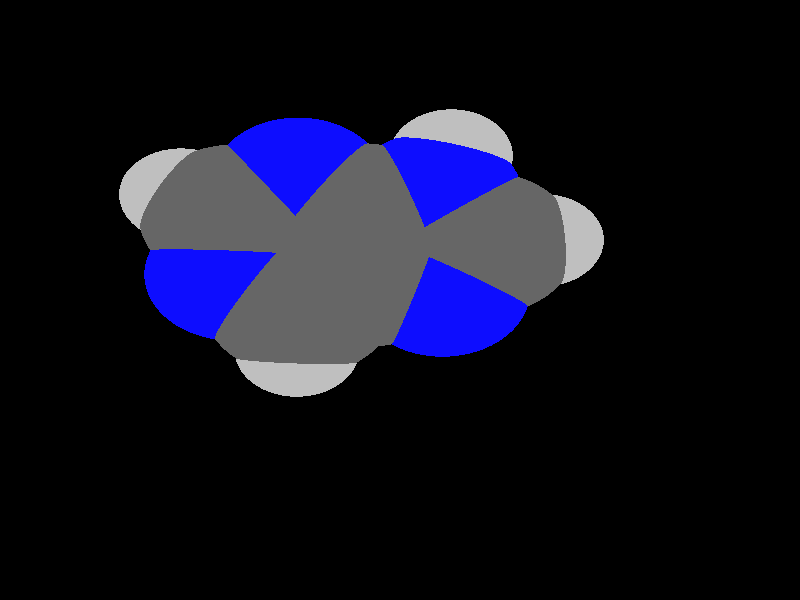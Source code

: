 global_settings {
	ambient_light rgb <0.200000002980232, 0.200000002980232, 0.200000002980232>
	max_trace_level 15
}

background { color rgb <0,0,0> }

camera {
	perspective
	location <1.79694682823486, 0.0881937095350747, 19.492623324617>
	angle 40
	up <0, 1, 0>
	right <1, 0, 0> * 1
	direction <0, 0, -1> }

light_source {
	<36.5716907871709, 32.0002284169733, 45.7146128027628>
	color rgb <1, 1, 1>
	fade_distance 91.4292256055256
	fade_power 0
	spotlight
	area_light <20, 0, 0>, <0, 0, 20>, 20, 20
	circular
	orient
	point_at <-36.5716907871709, -32.0002284169733, -45.7146128027628>
}

light_source {
	<-36.5716907871709, 32.0002284169733, -22.8573064013814>
	color rgb <0.300000011920929, 0.300000011920929, 0.300000011920929> shadowless
	fade_distance 91.4292256055256
	fade_power 0
	parallel
	point_at <36.5716907871709, -32.0002284169733, 22.8573064013814>
}

#default {
	finish {ambient 0.5 diffuse 1 specular 0.2 roughness .01 metallic 1}
}

union {
cylinder {
	<-1.25196017401012, 0.681580299987875, 0.0355750218290414>, 	<-1.22246836872062, 1.34378405752607, 0.0346939668718528>, 0.075
	pigment { rgbt <0.0500000007450581, 0.0500000007450581, 1, 0> }
}
cylinder {
	<-1.02727256499206, 0.671565213702365, 0.0292365361708388>, 	<-0.997780759702557, 1.33376897124056, 0.0283554812136503>, 0.075
	pigment { rgbt <0.0500000007450581, 0.0500000007450581, 1, 0> }
}
cylinder {
	<-1.22246836872062, 1.34378405752607, 0.0346939668718528>, 	<-1.19177528736219, 2.03296105454132, 0.0337770243104606>, 0.075
	pigment { rgbt <0.400000005960464, 0.400000005960464, 0.400000005960464, 0> }
}
cylinder {
	<-0.997780759702557, 1.33376897124056, 0.0283554812136503>, 	<-0.96708767834413, 2.02294596825581, 0.0274385386522581>, 0.075
	pigment { rgbt <0.400000005960464, 0.400000005960464, 0.400000005960464, 0> }
}
cylinder {
	<-1.07943148285316, 2.02795351139856, 0.0306077814813594>, 	<-0.520110803701753, 2.42890013823571, 0.0147953677491573>, 0.075
	pigment { rgbt <0.400000005960464, 0.400000005960464, 0.400000005960464, 0> }
}
cylinder {
	<-0.520110803701753, 2.42890013823571, 0.0147953677491573>, 	<0.0172714637486326, 2.81412030885989, -0.000396830683710155>, 0.075
	pigment { rgbt <0.0500000007450581, 0.0500000007450581, 1, 0> }
}
cylinder {
	<0.0797034974701084, 2.90769041052947, -0.00216523079248032>, 	<0.626133663463255, 2.54280929580497, -0.0175556688674009>, 0.075
	pigment { rgbt <0.0500000007450581, 0.0500000007450581, 1, 0> }
}
cylinder {
	<-0.0451605699728431, 2.7205502071903, 0.00137156942506002>, 	<0.501269596020303, 2.35566909246581, -0.0140188686498605>, 0.075
	pigment { rgbt <0.0500000007450581, 0.0500000007450581, 1, 0> }
}
cylinder {
	<0.626133663463254, 2.54280929580497, -0.0175556688674009>, 	<1.19501175184095, 2.16293848348932, -0.0335783622255598>, 0.075
	pigment { rgbt <0.400000005960464, 0.400000005960464, 0.400000005960464, 0> }
}
cylinder {
	<0.501269596020303, 2.35566909246581, -0.0140188686498605>, 	<1.07014768439799, 1.97579828015016, -0.0300415620080194>, 0.075
	pigment { rgbt <0.400000005960464, 0.400000005960464, 0.400000005960464, 0> }
}
cylinder {
	<1.13257971811947, 2.06936838181974, -0.0318099621167896>, 	<1.78921741141272, 2.29805292486749, -0.050353357380794>, 0.075
	pigment { rgbt <0.400000005960464, 0.400000005960464, 0.400000005960464, 0> }
}
cylinder {
	<1.78921741141272, 2.29805292486749, -0.050353357380794>, 	<2.42036623571993, 2.51786056301561, -0.0681769490495007>, 0.075
	pigment { rgbt <0.0500000007450581, 0.0500000007450581, 1, 0> }
}
cylinder {
	<2.42036623571993, 2.51786056301561, -0.0681769490495007>, 	<2.82068143432301, 1.97956943425101, -0.0794275747976251>, 0.075
	pigment { rgbt <0.0500000007450581, 0.0500000007450581, 1, 0> }
}
cylinder {
	<2.82068143432301, 1.97956943425101, -0.0794275747976251>, 	<3.23710657154008, 1.41961578287645, -0.0911309609975226>, 0.075
	pigment { rgbt <0.400000005960464, 0.400000005960464, 0.400000005960464, 0> }
}
cylinder {
	<3.33308829371066, 1.36099454551571, -0.0938345769958283>, 	<2.9830190915523, 0.787361832340368, -0.0839165505773807>, 0.075
	pigment { rgbt <0.400000005960464, 0.400000005960464, 0.400000005960464, 0> }
}
cylinder {
	<3.1411248493695, 1.47823702023719, -0.088427344999217>, 	<2.79105564721115, 0.904604307061842, -0.0785093185807694>, 0.075
	pigment { rgbt <0.400000005960464, 0.400000005960464, 0.400000005960464, 0> }
}
cylinder {
	<2.9830190915523, 0.787361832340368, -0.0839165505773807>, 	<2.64701334339947, 0.236773869254631, -0.0743969645458665>, 0.075
	pigment { rgbt <0.0500000007450581, 0.0500000007450581, 1, 0> }
}
cylinder {
	<2.79105564721115, 0.904604307061842, -0.0785093185807694>, 	<2.45504989905832, 0.354016343976105, -0.0689897325492552>, 0.075
	pigment { rgbt <0.0500000007450581, 0.0500000007450581, 1, 0> }
}
cylinder {
	<2.5510316212289, 0.295395106615368, -0.0716933485475609>, 	<1.90507845018135, 0.487817127839347, -0.0534844970125456>, 0.075
	pigment { rgbt <0.0500000007450581, 0.0500000007450581, 1, 0> }
}
cylinder {
	<1.90507845018135, 0.487817127839347, -0.0534844970125456>, 	<1.2332584179624, 0.687944589538597, -0.0345464814206639>, 0.075
	pigment { rgbt <0.400000005960464, 0.400000005960464, 0.400000005960464, 0> }
}
cylinder {
	<1.13257971811947, 2.06936838181974, -0.0318099621167896>, 	<1.18291906804093, 1.37865648567917, -0.0331782217687268>, 0.075
	pigment { rgbt <0.400000005960464, 0.400000005960464, 0.400000005960464, 0> }
}
cylinder {
	<1.18291906804093, 1.37865648567917, -0.0331782217687268>, 	<1.2332584179624, 0.687944589538597, -0.0345464814206639>, 0.075
	pigment { rgbt <0.400000005960464, 0.400000005960464, 0.400000005960464, 0> }
}
cylinder {
	<1.28984861623118, 0.590726929747305, -0.0361358475220952>, 	<0.689342958249967, 0.240896416657337, -0.0191670953349734>, 0.075
	pigment { rgbt <0.400000005960464, 0.400000005960464, 0.400000005960464, 0> }
}
cylinder {
	<1.17666821969361, 0.785162249329888, -0.0329571153192327>, 	<0.576162561712399, 0.43533173623992, -0.0159883631321109>, 0.075
	pigment { rgbt <0.400000005960464, 0.400000005960464, 0.400000005960464, 0> }
}
cylinder {
	<0.689342958249967, 0.240896416657337, -0.0191670953349734>, 	<0.0888373002687508, -0.108934096432631, -0.0021983431478516>, 0.075
	pigment { rgbt <0.400000005960464, 0.400000005960464, 0.400000005960464, 0> }
}
cylinder {
	<0.576162561712399, 0.43533173623992, -0.0159883631321109>, 	<-0.0243430962688175, 0.0855012231499521, 0.000980389055010938>, 0.075
	pigment { rgbt <0.400000005960464, 0.400000005960464, 0.400000005960464, 0> }
}
cylinder {
	<-1.13961636950109, 0.67657275684512, 0.0324057789999401>, 	<-0.565321834434791, 0.339263222093479, 0.0162262543069437>, 0.075
	pigment { rgbt <0.0500000007450581, 0.0500000007450581, 1, 0> }
}
cylinder {
	<-0.565321834434791, 0.339263222093479, 0.0162262543069437>, 	<0.0322471019999666, -0.0117164366413395, -0.000608977046420336>, 0.075
	pigment { rgbt <0.400000005960464, 0.400000005960464, 0.400000005960464, 0> }
}
cylinder {
	<-1.07943148285316, 2.02795351139856, 0.0306077814813594>, 	<-1.66404115342098, 2.34382937124197, 0.0470822137265082>, 0.075
	pigment { rgbt <0.400000005960464, 0.400000005960464, 0.400000005960464, 0> }
}
cylinder {
	<-1.66404115342098, 2.34382937124197, 0.0470822137265082>, 	<-2.03492802910083, 2.54422669044166, 0.0575338894541229>, 0.075
	pigment { rgbt <0.75, 0.75, 0.75, 0> }
}
cylinder {
	<0.0322471019999666, -0.0117164366413395, -0.000608977046420336>, 	<-0.00137722665187486, -0.673304634676669, 0.000389072701664063>, 0.075
	pigment { rgbt <0.400000005960464, 0.400000005960464, 0.400000005960464, 0> }
}
cylinder {
	<-0.00137722665187486, -0.673304634676669, 0.000389072701664063>, 	<-0.0226673414043724, -1.09220634126283, 0.00102101375498393>, 0.075
	pigment { rgbt <0.75, 0.75, 0.75, 0> }
}
cylinder {
	<2.42036623571993, 2.51786056301561, -0.0681769490495007>, 	<2.59051766122221, 3.10602833076579, -0.0730218754957811>, 0.075
	pigment { rgbt <0.0500000007450581, 0.0500000007450581, 1, 0> }
}
cylinder {
	<2.59051766122221, 3.10602833076579, -0.0730218754957811>, 	<2.70064546733529, 3.48671057129095, -0.0761576771426558>, 0.075
	pigment { rgbt <0.75, 0.75, 0.75, 0> }
}
cylinder {
	<3.23710657154008, 1.41961578287645, -0.0911309609975226>, 	<3.89758775719551, 1.47019973908431, -0.109764007696>, 0.075
	pigment { rgbt <0.400000005960464, 0.400000005960464, 0.400000005960464, 0> }
}
cylinder {
	<3.89758775719551, 1.47019973908431, -0.109764007696>, 	<4.315874278516, 1.50223484854139, -0.121564422990757>, 0.075
	pigment { rgbt <0.75, 0.75, 0.75, 0> }
}
sphere {
	<-1.13961636950109, 0.67657275684512, 0.0324057789999401>, 0.3834
	pigment { rgbt <0.0500000007450581, 0.0500000007450581, 1,0> }
}
sphere {
	<-1.07943148285316, 2.02795351139856, 0.0306077814813594>, 0.4104
	pigment { rgbt <0.400000005960464, 0.400000005960464, 0.400000005960464,0> }
}
sphere {
	<0.0172714637486326, 2.81412030885989, -0.000396830683710155>, 0.3834
	pigment { rgbt <0.0500000007450581, 0.0500000007450581, 1,0> }
}
sphere {
	<1.13257971811947, 2.06936838181974, -0.0318099621167896>, 0.4104
	pigment { rgbt <0.400000005960464, 0.400000005960464, 0.400000005960464,0> }
}
sphere {
	<2.42036623571993, 2.51786056301561, -0.0681769490495007>, 0.3834
	pigment { rgbt <0.0500000007450581, 0.0500000007450581, 1,0> }
}
sphere {
	<3.23710657154008, 1.41961578287645, -0.0911309609975226>, 0.4104
	pigment { rgbt <0.400000005960464, 0.400000005960464, 0.400000005960464,0> }
}
sphere {
	<2.5510316212289, 0.295395106615368, -0.0716933485475609>, 0.3834
	pigment { rgbt <0.0500000007450581, 0.0500000007450581, 1,0> }
}
sphere {
	<1.2332584179624, 0.687944589538597, -0.0345464814206639>, 0.4104
	pigment { rgbt <0.400000005960464, 0.400000005960464, 0.400000005960464,0> }
}
sphere {
	<0.0322471019999666, -0.0117164366413395, -0.000608977046420336>, 0.4104
	pigment { rgbt <0.400000005960464, 0.400000005960464, 0.400000005960464,0> }
}
sphere {
	<-2.03492802910083, 2.54422669044166, 0.0575338894541229>, 0.1674
	pigment { rgbt <0.75, 0.75, 0.75,0> }
}
sphere {
	<-0.0226673414043724, -1.09220634126283, 0.00102101375498393>, 0.1674
	pigment { rgbt <0.75, 0.75, 0.75,0> }
}
sphere {
	<2.70064546733529, 3.48671057129095, -0.0761576771426558>, 0.1674
	pigment { rgbt <0.75, 0.75, 0.75,0> }
}
sphere {
	<4.315874278516, 1.50223484854139, -0.121564422990757>, 0.1674
	pigment { rgbt <0.75, 0.75, 0.75,0> }
}
}
merge {
}
union {
}
merge {
sphere {
	<-1.13961636950109, 0.67657275684512, 0.0324057789999401>, 1.549845
	pigment { rgbt <0, 0, 0,0> }
}
sphere {
	<-1.07943148285316, 2.02795351139856, 0.0306077814813594>, 1.69983
	pigment { rgbt <0, 0, 0,0> }
}
sphere {
	<0.0172714637486326, 2.81412030885989, -0.000396830683710155>, 1.549845
	pigment { rgbt <0, 0, 0,0> }
}
sphere {
	<1.13257971811947, 2.06936838181974, -0.0318099621167896>, 1.69983
	pigment { rgbt <0, 0, 0,0> }
}
sphere {
	<2.42036623571993, 2.51786056301561, -0.0681769490495007>, 1.549845
	pigment { rgbt <0, 0, 0,0> }
}
sphere {
	<3.23710657154008, 1.41961578287645, -0.0911309609975226>, 1.69983
	pigment { rgbt <0, 0, 0,0> }
}
sphere {
	<2.5510316212289, 0.295395106615368, -0.0716933485475609>, 1.549845
	pigment { rgbt <0, 0, 0,0> }
}
sphere {
	<1.2332584179624, 0.687944589538597, -0.0345464814206639>, 1.69983
	pigment { rgbt <0, 0, 0,0> }
}
sphere {
	<0.0322471019999666, -0.0117164366413395, -0.000608977046420336>, 1.69983
	pigment { rgbt <0, 0, 0,0> }
}
sphere {
	<-2.03492802910083, 2.54422669044166, 0.0575338894541229>, 1.09989
	pigment { rgbt <0, 0, 0,0> }
}
sphere {
	<-0.0226673414043724, -1.09220634126283, 0.00102101375498393>, 1.09989
	pigment { rgbt <0, 0, 0,0> }
}
sphere {
	<2.70064546733529, 3.48671057129095, -0.0761576771426558>, 1.09989
	pigment { rgbt <0, 0, 0,0> }
}
sphere {
	<4.315874278516, 1.50223484854139, -0.121564422990757>, 1.09989
	pigment { rgbt <0, 0, 0,0> }
}
sphere {
	<-1.13961636950109, 0.67657275684512, 0.0324057789999401>, 1.55
	pigment { rgbt <0.0500000007450581, 0.0500000007450581, 1,0.350000023841858> }
}
sphere {
	<-1.07943148285316, 2.02795351139856, 0.0306077814813594>, 1.7
	pigment { rgbt <0.400000005960464, 0.400000005960464, 0.400000005960464,0.350000023841858> }
}
sphere {
	<0.0172714637486326, 2.81412030885989, -0.000396830683710155>, 1.55
	pigment { rgbt <0.0500000007450581, 0.0500000007450581, 1,0.350000023841858> }
}
sphere {
	<1.13257971811947, 2.06936838181974, -0.0318099621167896>, 1.7
	pigment { rgbt <0.400000005960464, 0.400000005960464, 0.400000005960464,0.350000023841858> }
}
sphere {
	<2.42036623571993, 2.51786056301561, -0.0681769490495007>, 1.55
	pigment { rgbt <0.0500000007450581, 0.0500000007450581, 1,0.350000023841858> }
}
sphere {
	<3.23710657154008, 1.41961578287645, -0.0911309609975226>, 1.7
	pigment { rgbt <0.400000005960464, 0.400000005960464, 0.400000005960464,0.350000023841858> }
}
sphere {
	<2.5510316212289, 0.295395106615368, -0.0716933485475609>, 1.55
	pigment { rgbt <0.0500000007450581, 0.0500000007450581, 1,0.350000023841858> }
}
sphere {
	<1.2332584179624, 0.687944589538597, -0.0345464814206639>, 1.7
	pigment { rgbt <0.400000005960464, 0.400000005960464, 0.400000005960464,0.350000023841858> }
}
sphere {
	<0.0322471019999666, -0.0117164366413395, -0.000608977046420336>, 1.7
	pigment { rgbt <0.400000005960464, 0.400000005960464, 0.400000005960464,0.350000023841858> }
}
sphere {
	<-2.03492802910083, 2.54422669044166, 0.0575338894541229>, 1.1
	pigment { rgbt <0.75, 0.75, 0.75,0.350000023841858> }
}
sphere {
	<-0.0226673414043724, -1.09220634126283, 0.00102101375498393>, 1.1
	pigment { rgbt <0.75, 0.75, 0.75,0.350000023841858> }
}
sphere {
	<2.70064546733529, 3.48671057129095, -0.0761576771426558>, 1.1
	pigment { rgbt <0.75, 0.75, 0.75,0.350000023841858> }
}
sphere {
	<4.315874278516, 1.50223484854139, -0.121564422990757>, 1.1
	pigment { rgbt <0.75, 0.75, 0.75,0.350000023841858> }
}
}
